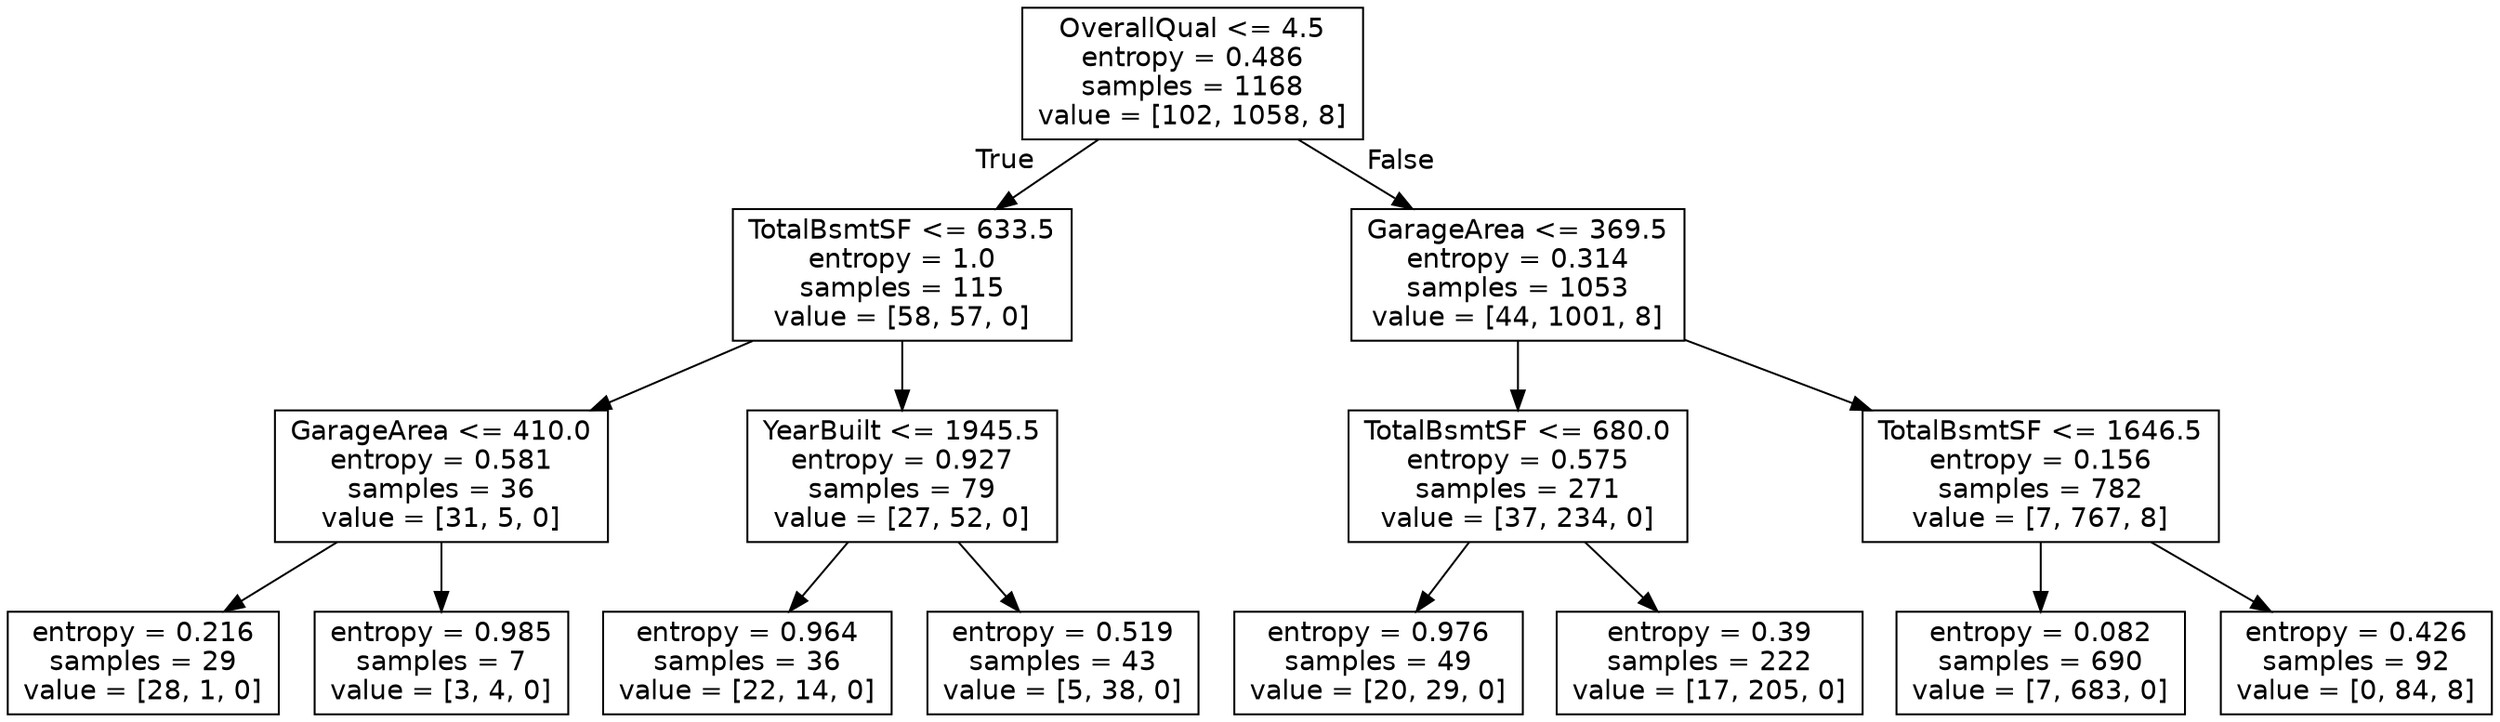 digraph Tree {
node [shape=box, fontname="helvetica"] ;
edge [fontname="helvetica"] ;
0 [label="OverallQual <= 4.5\nentropy = 0.486\nsamples = 1168\nvalue = [102, 1058, 8]"] ;
1 [label="TotalBsmtSF <= 633.5\nentropy = 1.0\nsamples = 115\nvalue = [58, 57, 0]"] ;
0 -> 1 [labeldistance=2.5, labelangle=45, headlabel="True"] ;
2 [label="GarageArea <= 410.0\nentropy = 0.581\nsamples = 36\nvalue = [31, 5, 0]"] ;
1 -> 2 ;
3 [label="entropy = 0.216\nsamples = 29\nvalue = [28, 1, 0]"] ;
2 -> 3 ;
4 [label="entropy = 0.985\nsamples = 7\nvalue = [3, 4, 0]"] ;
2 -> 4 ;
5 [label="YearBuilt <= 1945.5\nentropy = 0.927\nsamples = 79\nvalue = [27, 52, 0]"] ;
1 -> 5 ;
6 [label="entropy = 0.964\nsamples = 36\nvalue = [22, 14, 0]"] ;
5 -> 6 ;
7 [label="entropy = 0.519\nsamples = 43\nvalue = [5, 38, 0]"] ;
5 -> 7 ;
8 [label="GarageArea <= 369.5\nentropy = 0.314\nsamples = 1053\nvalue = [44, 1001, 8]"] ;
0 -> 8 [labeldistance=2.5, labelangle=-45, headlabel="False"] ;
9 [label="TotalBsmtSF <= 680.0\nentropy = 0.575\nsamples = 271\nvalue = [37, 234, 0]"] ;
8 -> 9 ;
10 [label="entropy = 0.976\nsamples = 49\nvalue = [20, 29, 0]"] ;
9 -> 10 ;
11 [label="entropy = 0.39\nsamples = 222\nvalue = [17, 205, 0]"] ;
9 -> 11 ;
12 [label="TotalBsmtSF <= 1646.5\nentropy = 0.156\nsamples = 782\nvalue = [7, 767, 8]"] ;
8 -> 12 ;
13 [label="entropy = 0.082\nsamples = 690\nvalue = [7, 683, 0]"] ;
12 -> 13 ;
14 [label="entropy = 0.426\nsamples = 92\nvalue = [0, 84, 8]"] ;
12 -> 14 ;
}